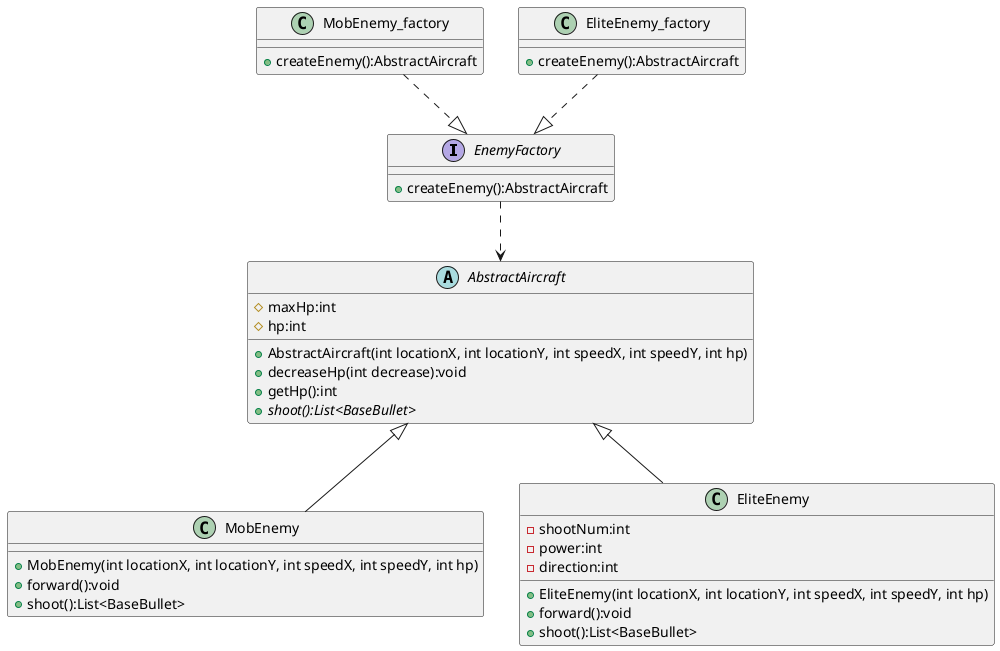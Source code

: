 @startuml
'https://plantuml.com/sequence-diagram
'敌机的工厂模式

interface EnemyFactory{
     + createEnemy():AbstractAircraft
}


class MobEnemy_factory{
    + createEnemy():AbstractAircraft
}


class EliteEnemy_factory{
    + createEnemy():AbstractAircraft
}

EliteEnemy_factory ..|> EnemyFactory
MobEnemy_factory..|> EnemyFactory

EnemyFactory..>AbstractAircraft

abstract class AbstractAircraft
{
	# maxHp:int
    # hp:int
    + AbstractAircraft(int locationX, int locationY, int speedX, int speedY, int hp)
    + decreaseHp(int decrease):void
    + getHp():int
    + {abstract} shoot():List<BaseBullet>
 }


class MobEnemy {
    + MobEnemy(int locationX, int locationY, int speedX, int speedY, int hp)
    + forward():void
    + shoot():List<BaseBullet>
}
AbstractAircraft <|-- MobEnemy

class EliteEnemy{
    - shootNum:int
    - power:int
    - direction:int
    + EliteEnemy(int locationX, int locationY, int speedX, int speedY, int hp)
    + forward():void
    + shoot():List<BaseBullet>
}
AbstractAircraft <|-- EliteEnemy

@enduml